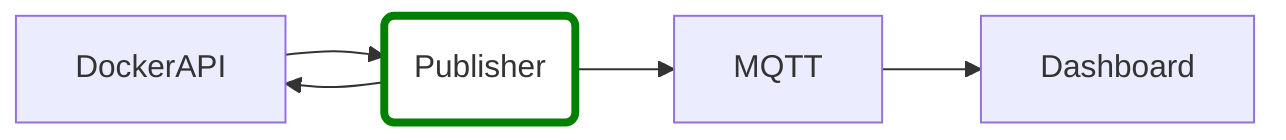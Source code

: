 graph LR
    DockerAPI --> id1(Publisher)
    id1(Publisher) --> DockerAPI
    id1(Publisher) --> MQTT
    MQTT --> Dashboard
   
    style id1 fill:white,stroke:green,stroke-width:4px